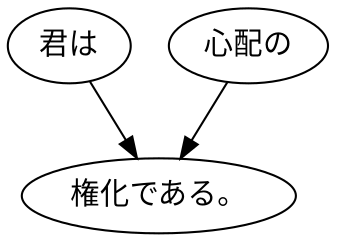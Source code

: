 digraph graph7390 {
	node0 [label="君は"];
	node1 [label="心配の"];
	node2 [label="権化である。"];
	node0 -> node2;
	node1 -> node2;
}
